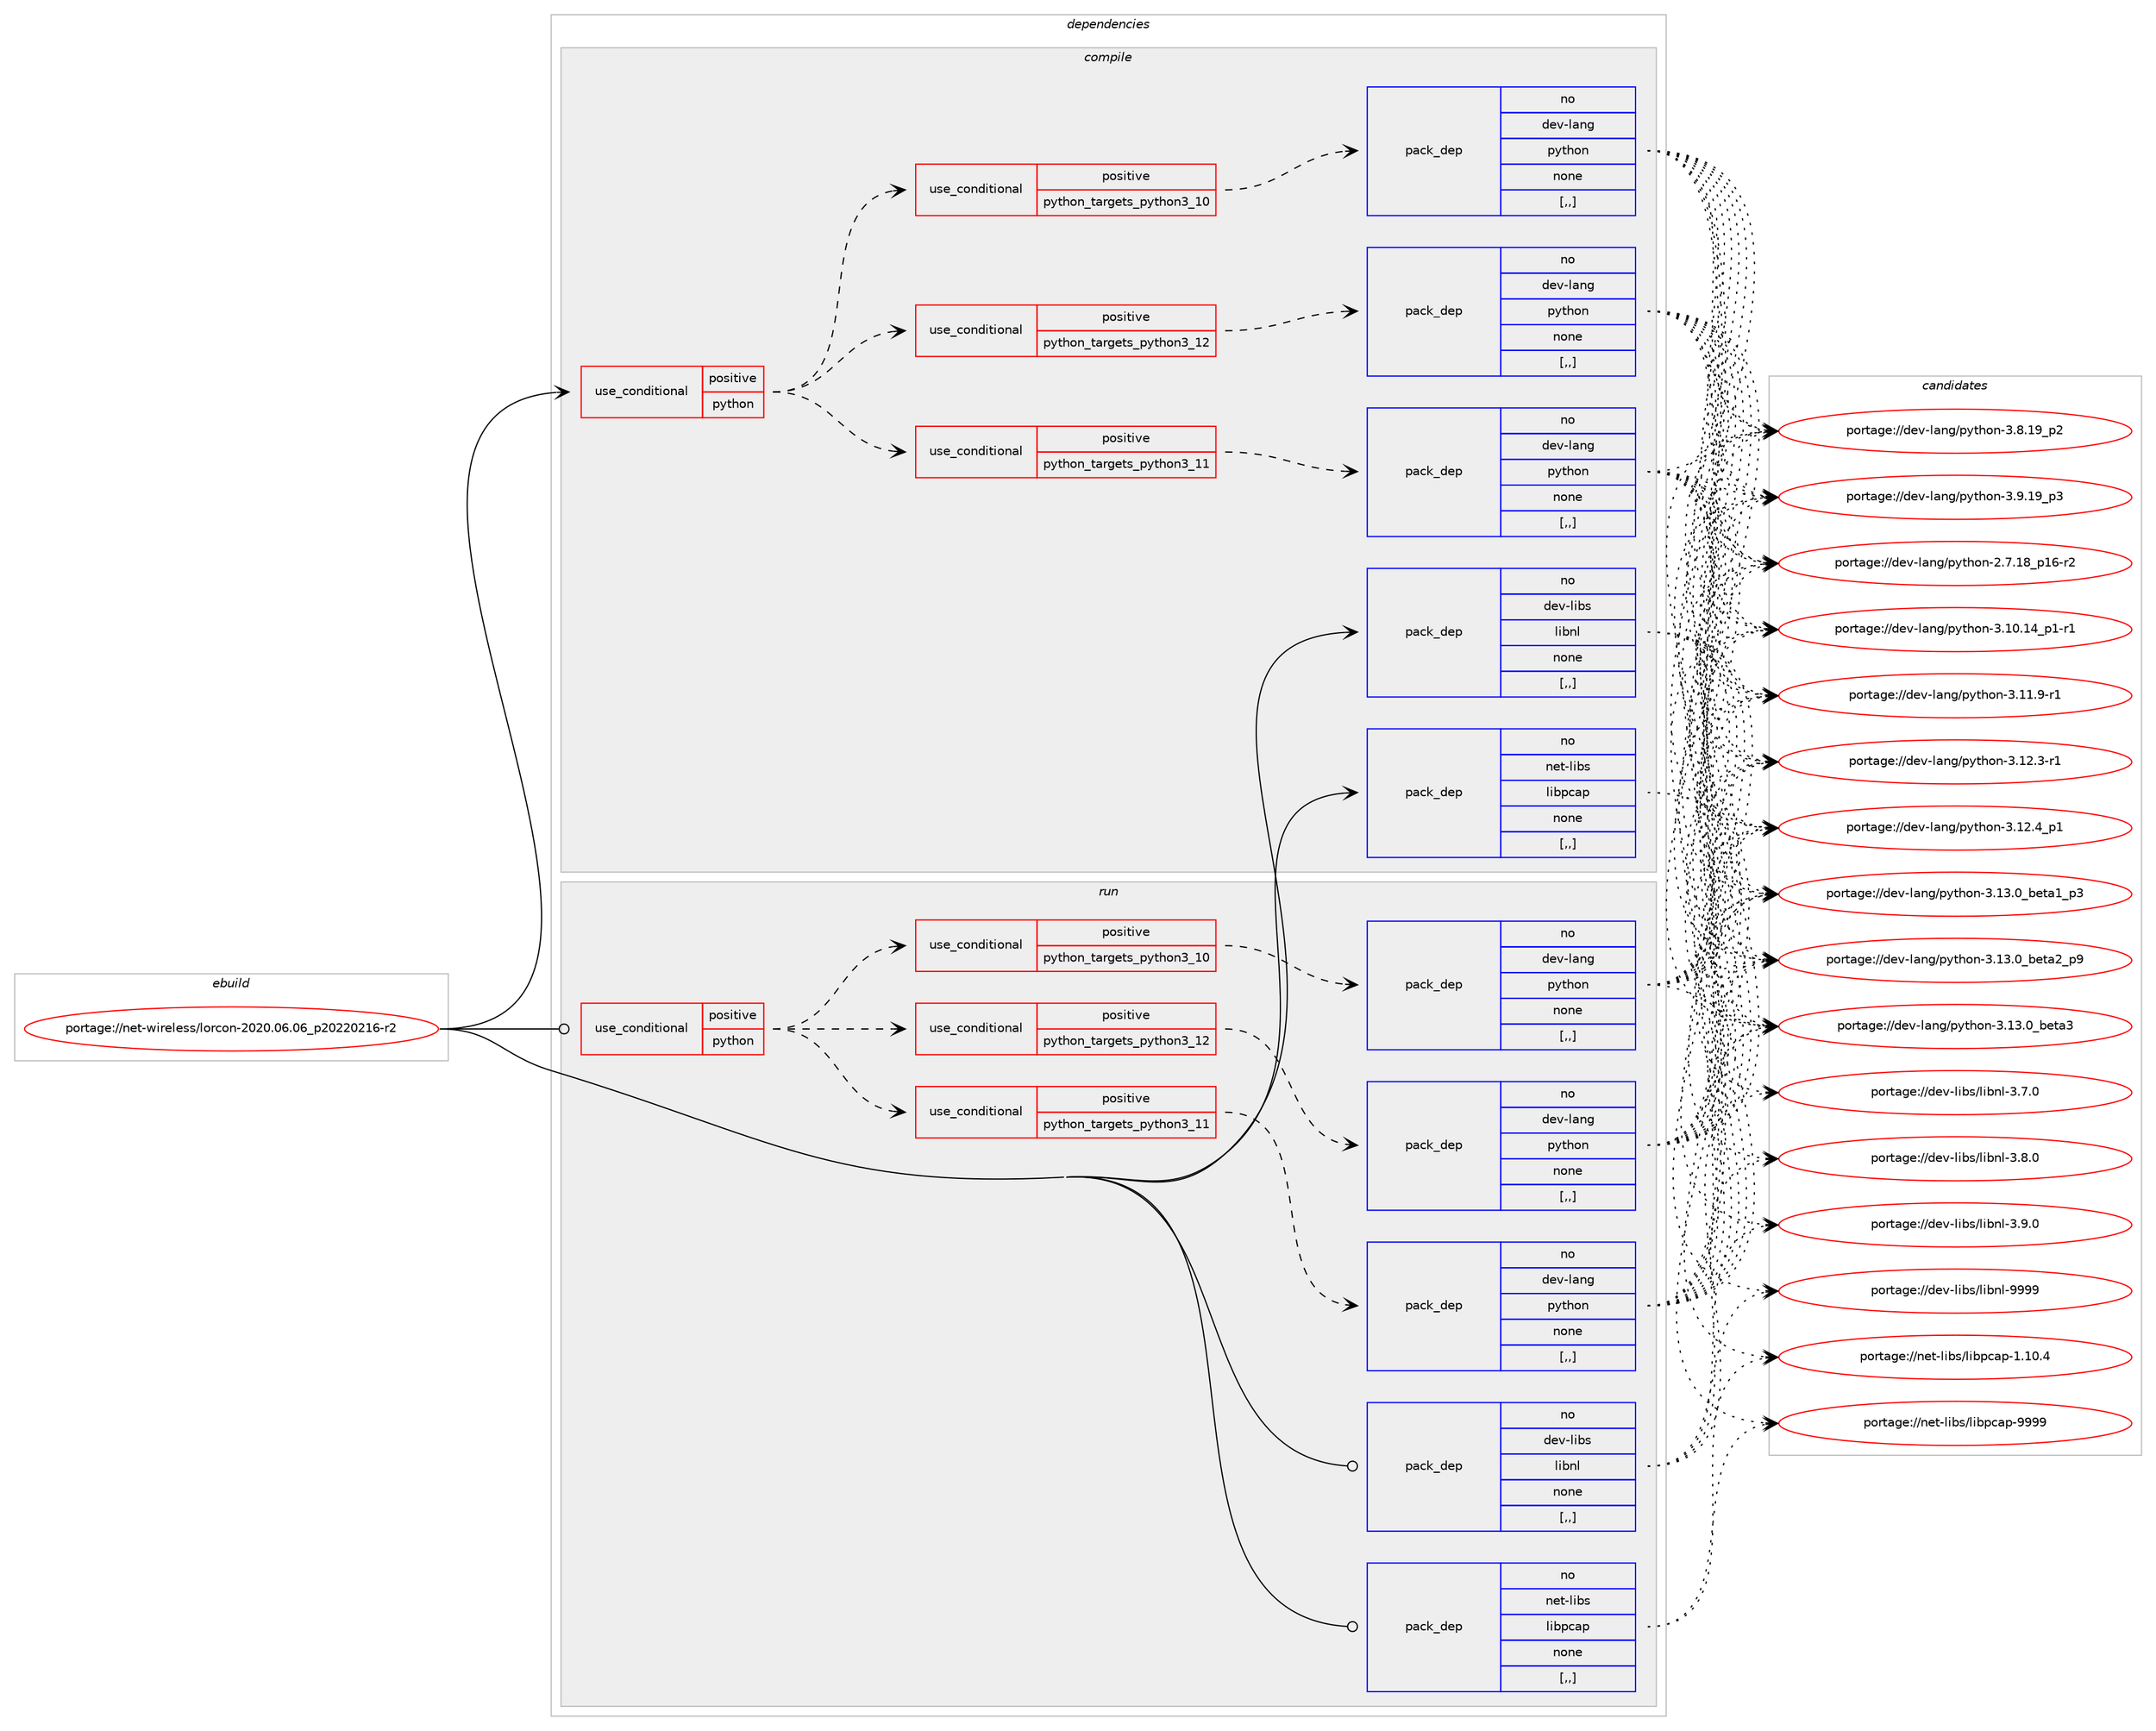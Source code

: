 digraph prolog {

# *************
# Graph options
# *************

newrank=true;
concentrate=true;
compound=true;
graph [rankdir=LR,fontname=Helvetica,fontsize=10,ranksep=1.5];#, ranksep=2.5, nodesep=0.2];
edge  [arrowhead=vee];
node  [fontname=Helvetica,fontsize=10];

# **********
# The ebuild
# **********

subgraph cluster_leftcol {
color=gray;
rank=same;
label=<<i>ebuild</i>>;
id [label="portage://net-wireless/lorcon-2020.06.06_p20220216-r2", color=red, width=4, href="../net-wireless/lorcon-2020.06.06_p20220216-r2.svg"];
}

# ****************
# The dependencies
# ****************

subgraph cluster_midcol {
color=gray;
label=<<i>dependencies</i>>;
subgraph cluster_compile {
fillcolor="#eeeeee";
style=filled;
label=<<i>compile</i>>;
subgraph cond100876 {
dependency380967 [label=<<TABLE BORDER="0" CELLBORDER="1" CELLSPACING="0" CELLPADDING="4"><TR><TD ROWSPAN="3" CELLPADDING="10">use_conditional</TD></TR><TR><TD>positive</TD></TR><TR><TD>python</TD></TR></TABLE>>, shape=none, color=red];
subgraph cond100877 {
dependency380968 [label=<<TABLE BORDER="0" CELLBORDER="1" CELLSPACING="0" CELLPADDING="4"><TR><TD ROWSPAN="3" CELLPADDING="10">use_conditional</TD></TR><TR><TD>positive</TD></TR><TR><TD>python_targets_python3_10</TD></TR></TABLE>>, shape=none, color=red];
subgraph pack277349 {
dependency380969 [label=<<TABLE BORDER="0" CELLBORDER="1" CELLSPACING="0" CELLPADDING="4" WIDTH="220"><TR><TD ROWSPAN="6" CELLPADDING="30">pack_dep</TD></TR><TR><TD WIDTH="110">no</TD></TR><TR><TD>dev-lang</TD></TR><TR><TD>python</TD></TR><TR><TD>none</TD></TR><TR><TD>[,,]</TD></TR></TABLE>>, shape=none, color=blue];
}
dependency380968:e -> dependency380969:w [weight=20,style="dashed",arrowhead="vee"];
}
dependency380967:e -> dependency380968:w [weight=20,style="dashed",arrowhead="vee"];
subgraph cond100878 {
dependency380970 [label=<<TABLE BORDER="0" CELLBORDER="1" CELLSPACING="0" CELLPADDING="4"><TR><TD ROWSPAN="3" CELLPADDING="10">use_conditional</TD></TR><TR><TD>positive</TD></TR><TR><TD>python_targets_python3_11</TD></TR></TABLE>>, shape=none, color=red];
subgraph pack277350 {
dependency380971 [label=<<TABLE BORDER="0" CELLBORDER="1" CELLSPACING="0" CELLPADDING="4" WIDTH="220"><TR><TD ROWSPAN="6" CELLPADDING="30">pack_dep</TD></TR><TR><TD WIDTH="110">no</TD></TR><TR><TD>dev-lang</TD></TR><TR><TD>python</TD></TR><TR><TD>none</TD></TR><TR><TD>[,,]</TD></TR></TABLE>>, shape=none, color=blue];
}
dependency380970:e -> dependency380971:w [weight=20,style="dashed",arrowhead="vee"];
}
dependency380967:e -> dependency380970:w [weight=20,style="dashed",arrowhead="vee"];
subgraph cond100879 {
dependency380972 [label=<<TABLE BORDER="0" CELLBORDER="1" CELLSPACING="0" CELLPADDING="4"><TR><TD ROWSPAN="3" CELLPADDING="10">use_conditional</TD></TR><TR><TD>positive</TD></TR><TR><TD>python_targets_python3_12</TD></TR></TABLE>>, shape=none, color=red];
subgraph pack277351 {
dependency380973 [label=<<TABLE BORDER="0" CELLBORDER="1" CELLSPACING="0" CELLPADDING="4" WIDTH="220"><TR><TD ROWSPAN="6" CELLPADDING="30">pack_dep</TD></TR><TR><TD WIDTH="110">no</TD></TR><TR><TD>dev-lang</TD></TR><TR><TD>python</TD></TR><TR><TD>none</TD></TR><TR><TD>[,,]</TD></TR></TABLE>>, shape=none, color=blue];
}
dependency380972:e -> dependency380973:w [weight=20,style="dashed",arrowhead="vee"];
}
dependency380967:e -> dependency380972:w [weight=20,style="dashed",arrowhead="vee"];
}
id:e -> dependency380967:w [weight=20,style="solid",arrowhead="vee"];
subgraph pack277352 {
dependency380974 [label=<<TABLE BORDER="0" CELLBORDER="1" CELLSPACING="0" CELLPADDING="4" WIDTH="220"><TR><TD ROWSPAN="6" CELLPADDING="30">pack_dep</TD></TR><TR><TD WIDTH="110">no</TD></TR><TR><TD>dev-libs</TD></TR><TR><TD>libnl</TD></TR><TR><TD>none</TD></TR><TR><TD>[,,]</TD></TR></TABLE>>, shape=none, color=blue];
}
id:e -> dependency380974:w [weight=20,style="solid",arrowhead="vee"];
subgraph pack277353 {
dependency380975 [label=<<TABLE BORDER="0" CELLBORDER="1" CELLSPACING="0" CELLPADDING="4" WIDTH="220"><TR><TD ROWSPAN="6" CELLPADDING="30">pack_dep</TD></TR><TR><TD WIDTH="110">no</TD></TR><TR><TD>net-libs</TD></TR><TR><TD>libpcap</TD></TR><TR><TD>none</TD></TR><TR><TD>[,,]</TD></TR></TABLE>>, shape=none, color=blue];
}
id:e -> dependency380975:w [weight=20,style="solid",arrowhead="vee"];
}
subgraph cluster_compileandrun {
fillcolor="#eeeeee";
style=filled;
label=<<i>compile and run</i>>;
}
subgraph cluster_run {
fillcolor="#eeeeee";
style=filled;
label=<<i>run</i>>;
subgraph cond100880 {
dependency380976 [label=<<TABLE BORDER="0" CELLBORDER="1" CELLSPACING="0" CELLPADDING="4"><TR><TD ROWSPAN="3" CELLPADDING="10">use_conditional</TD></TR><TR><TD>positive</TD></TR><TR><TD>python</TD></TR></TABLE>>, shape=none, color=red];
subgraph cond100881 {
dependency380977 [label=<<TABLE BORDER="0" CELLBORDER="1" CELLSPACING="0" CELLPADDING="4"><TR><TD ROWSPAN="3" CELLPADDING="10">use_conditional</TD></TR><TR><TD>positive</TD></TR><TR><TD>python_targets_python3_10</TD></TR></TABLE>>, shape=none, color=red];
subgraph pack277354 {
dependency380978 [label=<<TABLE BORDER="0" CELLBORDER="1" CELLSPACING="0" CELLPADDING="4" WIDTH="220"><TR><TD ROWSPAN="6" CELLPADDING="30">pack_dep</TD></TR><TR><TD WIDTH="110">no</TD></TR><TR><TD>dev-lang</TD></TR><TR><TD>python</TD></TR><TR><TD>none</TD></TR><TR><TD>[,,]</TD></TR></TABLE>>, shape=none, color=blue];
}
dependency380977:e -> dependency380978:w [weight=20,style="dashed",arrowhead="vee"];
}
dependency380976:e -> dependency380977:w [weight=20,style="dashed",arrowhead="vee"];
subgraph cond100882 {
dependency380979 [label=<<TABLE BORDER="0" CELLBORDER="1" CELLSPACING="0" CELLPADDING="4"><TR><TD ROWSPAN="3" CELLPADDING="10">use_conditional</TD></TR><TR><TD>positive</TD></TR><TR><TD>python_targets_python3_11</TD></TR></TABLE>>, shape=none, color=red];
subgraph pack277355 {
dependency380980 [label=<<TABLE BORDER="0" CELLBORDER="1" CELLSPACING="0" CELLPADDING="4" WIDTH="220"><TR><TD ROWSPAN="6" CELLPADDING="30">pack_dep</TD></TR><TR><TD WIDTH="110">no</TD></TR><TR><TD>dev-lang</TD></TR><TR><TD>python</TD></TR><TR><TD>none</TD></TR><TR><TD>[,,]</TD></TR></TABLE>>, shape=none, color=blue];
}
dependency380979:e -> dependency380980:w [weight=20,style="dashed",arrowhead="vee"];
}
dependency380976:e -> dependency380979:w [weight=20,style="dashed",arrowhead="vee"];
subgraph cond100883 {
dependency380981 [label=<<TABLE BORDER="0" CELLBORDER="1" CELLSPACING="0" CELLPADDING="4"><TR><TD ROWSPAN="3" CELLPADDING="10">use_conditional</TD></TR><TR><TD>positive</TD></TR><TR><TD>python_targets_python3_12</TD></TR></TABLE>>, shape=none, color=red];
subgraph pack277356 {
dependency380982 [label=<<TABLE BORDER="0" CELLBORDER="1" CELLSPACING="0" CELLPADDING="4" WIDTH="220"><TR><TD ROWSPAN="6" CELLPADDING="30">pack_dep</TD></TR><TR><TD WIDTH="110">no</TD></TR><TR><TD>dev-lang</TD></TR><TR><TD>python</TD></TR><TR><TD>none</TD></TR><TR><TD>[,,]</TD></TR></TABLE>>, shape=none, color=blue];
}
dependency380981:e -> dependency380982:w [weight=20,style="dashed",arrowhead="vee"];
}
dependency380976:e -> dependency380981:w [weight=20,style="dashed",arrowhead="vee"];
}
id:e -> dependency380976:w [weight=20,style="solid",arrowhead="odot"];
subgraph pack277357 {
dependency380983 [label=<<TABLE BORDER="0" CELLBORDER="1" CELLSPACING="0" CELLPADDING="4" WIDTH="220"><TR><TD ROWSPAN="6" CELLPADDING="30">pack_dep</TD></TR><TR><TD WIDTH="110">no</TD></TR><TR><TD>dev-libs</TD></TR><TR><TD>libnl</TD></TR><TR><TD>none</TD></TR><TR><TD>[,,]</TD></TR></TABLE>>, shape=none, color=blue];
}
id:e -> dependency380983:w [weight=20,style="solid",arrowhead="odot"];
subgraph pack277358 {
dependency380984 [label=<<TABLE BORDER="0" CELLBORDER="1" CELLSPACING="0" CELLPADDING="4" WIDTH="220"><TR><TD ROWSPAN="6" CELLPADDING="30">pack_dep</TD></TR><TR><TD WIDTH="110">no</TD></TR><TR><TD>net-libs</TD></TR><TR><TD>libpcap</TD></TR><TR><TD>none</TD></TR><TR><TD>[,,]</TD></TR></TABLE>>, shape=none, color=blue];
}
id:e -> dependency380984:w [weight=20,style="solid",arrowhead="odot"];
}
}

# **************
# The candidates
# **************

subgraph cluster_choices {
rank=same;
color=gray;
label=<<i>candidates</i>>;

subgraph choice277349 {
color=black;
nodesep=1;
choice100101118451089711010347112121116104111110455046554649569511249544511450 [label="portage://dev-lang/python-2.7.18_p16-r2", color=red, width=4,href="../dev-lang/python-2.7.18_p16-r2.svg"];
choice100101118451089711010347112121116104111110455146494846495295112494511449 [label="portage://dev-lang/python-3.10.14_p1-r1", color=red, width=4,href="../dev-lang/python-3.10.14_p1-r1.svg"];
choice100101118451089711010347112121116104111110455146494946574511449 [label="portage://dev-lang/python-3.11.9-r1", color=red, width=4,href="../dev-lang/python-3.11.9-r1.svg"];
choice100101118451089711010347112121116104111110455146495046514511449 [label="portage://dev-lang/python-3.12.3-r1", color=red, width=4,href="../dev-lang/python-3.12.3-r1.svg"];
choice100101118451089711010347112121116104111110455146495046529511249 [label="portage://dev-lang/python-3.12.4_p1", color=red, width=4,href="../dev-lang/python-3.12.4_p1.svg"];
choice10010111845108971101034711212111610411111045514649514648959810111697499511251 [label="portage://dev-lang/python-3.13.0_beta1_p3", color=red, width=4,href="../dev-lang/python-3.13.0_beta1_p3.svg"];
choice10010111845108971101034711212111610411111045514649514648959810111697509511257 [label="portage://dev-lang/python-3.13.0_beta2_p9", color=red, width=4,href="../dev-lang/python-3.13.0_beta2_p9.svg"];
choice1001011184510897110103471121211161041111104551464951464895981011169751 [label="portage://dev-lang/python-3.13.0_beta3", color=red, width=4,href="../dev-lang/python-3.13.0_beta3.svg"];
choice100101118451089711010347112121116104111110455146564649579511250 [label="portage://dev-lang/python-3.8.19_p2", color=red, width=4,href="../dev-lang/python-3.8.19_p2.svg"];
choice100101118451089711010347112121116104111110455146574649579511251 [label="portage://dev-lang/python-3.9.19_p3", color=red, width=4,href="../dev-lang/python-3.9.19_p3.svg"];
dependency380969:e -> choice100101118451089711010347112121116104111110455046554649569511249544511450:w [style=dotted,weight="100"];
dependency380969:e -> choice100101118451089711010347112121116104111110455146494846495295112494511449:w [style=dotted,weight="100"];
dependency380969:e -> choice100101118451089711010347112121116104111110455146494946574511449:w [style=dotted,weight="100"];
dependency380969:e -> choice100101118451089711010347112121116104111110455146495046514511449:w [style=dotted,weight="100"];
dependency380969:e -> choice100101118451089711010347112121116104111110455146495046529511249:w [style=dotted,weight="100"];
dependency380969:e -> choice10010111845108971101034711212111610411111045514649514648959810111697499511251:w [style=dotted,weight="100"];
dependency380969:e -> choice10010111845108971101034711212111610411111045514649514648959810111697509511257:w [style=dotted,weight="100"];
dependency380969:e -> choice1001011184510897110103471121211161041111104551464951464895981011169751:w [style=dotted,weight="100"];
dependency380969:e -> choice100101118451089711010347112121116104111110455146564649579511250:w [style=dotted,weight="100"];
dependency380969:e -> choice100101118451089711010347112121116104111110455146574649579511251:w [style=dotted,weight="100"];
}
subgraph choice277350 {
color=black;
nodesep=1;
choice100101118451089711010347112121116104111110455046554649569511249544511450 [label="portage://dev-lang/python-2.7.18_p16-r2", color=red, width=4,href="../dev-lang/python-2.7.18_p16-r2.svg"];
choice100101118451089711010347112121116104111110455146494846495295112494511449 [label="portage://dev-lang/python-3.10.14_p1-r1", color=red, width=4,href="../dev-lang/python-3.10.14_p1-r1.svg"];
choice100101118451089711010347112121116104111110455146494946574511449 [label="portage://dev-lang/python-3.11.9-r1", color=red, width=4,href="../dev-lang/python-3.11.9-r1.svg"];
choice100101118451089711010347112121116104111110455146495046514511449 [label="portage://dev-lang/python-3.12.3-r1", color=red, width=4,href="../dev-lang/python-3.12.3-r1.svg"];
choice100101118451089711010347112121116104111110455146495046529511249 [label="portage://dev-lang/python-3.12.4_p1", color=red, width=4,href="../dev-lang/python-3.12.4_p1.svg"];
choice10010111845108971101034711212111610411111045514649514648959810111697499511251 [label="portage://dev-lang/python-3.13.0_beta1_p3", color=red, width=4,href="../dev-lang/python-3.13.0_beta1_p3.svg"];
choice10010111845108971101034711212111610411111045514649514648959810111697509511257 [label="portage://dev-lang/python-3.13.0_beta2_p9", color=red, width=4,href="../dev-lang/python-3.13.0_beta2_p9.svg"];
choice1001011184510897110103471121211161041111104551464951464895981011169751 [label="portage://dev-lang/python-3.13.0_beta3", color=red, width=4,href="../dev-lang/python-3.13.0_beta3.svg"];
choice100101118451089711010347112121116104111110455146564649579511250 [label="portage://dev-lang/python-3.8.19_p2", color=red, width=4,href="../dev-lang/python-3.8.19_p2.svg"];
choice100101118451089711010347112121116104111110455146574649579511251 [label="portage://dev-lang/python-3.9.19_p3", color=red, width=4,href="../dev-lang/python-3.9.19_p3.svg"];
dependency380971:e -> choice100101118451089711010347112121116104111110455046554649569511249544511450:w [style=dotted,weight="100"];
dependency380971:e -> choice100101118451089711010347112121116104111110455146494846495295112494511449:w [style=dotted,weight="100"];
dependency380971:e -> choice100101118451089711010347112121116104111110455146494946574511449:w [style=dotted,weight="100"];
dependency380971:e -> choice100101118451089711010347112121116104111110455146495046514511449:w [style=dotted,weight="100"];
dependency380971:e -> choice100101118451089711010347112121116104111110455146495046529511249:w [style=dotted,weight="100"];
dependency380971:e -> choice10010111845108971101034711212111610411111045514649514648959810111697499511251:w [style=dotted,weight="100"];
dependency380971:e -> choice10010111845108971101034711212111610411111045514649514648959810111697509511257:w [style=dotted,weight="100"];
dependency380971:e -> choice1001011184510897110103471121211161041111104551464951464895981011169751:w [style=dotted,weight="100"];
dependency380971:e -> choice100101118451089711010347112121116104111110455146564649579511250:w [style=dotted,weight="100"];
dependency380971:e -> choice100101118451089711010347112121116104111110455146574649579511251:w [style=dotted,weight="100"];
}
subgraph choice277351 {
color=black;
nodesep=1;
choice100101118451089711010347112121116104111110455046554649569511249544511450 [label="portage://dev-lang/python-2.7.18_p16-r2", color=red, width=4,href="../dev-lang/python-2.7.18_p16-r2.svg"];
choice100101118451089711010347112121116104111110455146494846495295112494511449 [label="portage://dev-lang/python-3.10.14_p1-r1", color=red, width=4,href="../dev-lang/python-3.10.14_p1-r1.svg"];
choice100101118451089711010347112121116104111110455146494946574511449 [label="portage://dev-lang/python-3.11.9-r1", color=red, width=4,href="../dev-lang/python-3.11.9-r1.svg"];
choice100101118451089711010347112121116104111110455146495046514511449 [label="portage://dev-lang/python-3.12.3-r1", color=red, width=4,href="../dev-lang/python-3.12.3-r1.svg"];
choice100101118451089711010347112121116104111110455146495046529511249 [label="portage://dev-lang/python-3.12.4_p1", color=red, width=4,href="../dev-lang/python-3.12.4_p1.svg"];
choice10010111845108971101034711212111610411111045514649514648959810111697499511251 [label="portage://dev-lang/python-3.13.0_beta1_p3", color=red, width=4,href="../dev-lang/python-3.13.0_beta1_p3.svg"];
choice10010111845108971101034711212111610411111045514649514648959810111697509511257 [label="portage://dev-lang/python-3.13.0_beta2_p9", color=red, width=4,href="../dev-lang/python-3.13.0_beta2_p9.svg"];
choice1001011184510897110103471121211161041111104551464951464895981011169751 [label="portage://dev-lang/python-3.13.0_beta3", color=red, width=4,href="../dev-lang/python-3.13.0_beta3.svg"];
choice100101118451089711010347112121116104111110455146564649579511250 [label="portage://dev-lang/python-3.8.19_p2", color=red, width=4,href="../dev-lang/python-3.8.19_p2.svg"];
choice100101118451089711010347112121116104111110455146574649579511251 [label="portage://dev-lang/python-3.9.19_p3", color=red, width=4,href="../dev-lang/python-3.9.19_p3.svg"];
dependency380973:e -> choice100101118451089711010347112121116104111110455046554649569511249544511450:w [style=dotted,weight="100"];
dependency380973:e -> choice100101118451089711010347112121116104111110455146494846495295112494511449:w [style=dotted,weight="100"];
dependency380973:e -> choice100101118451089711010347112121116104111110455146494946574511449:w [style=dotted,weight="100"];
dependency380973:e -> choice100101118451089711010347112121116104111110455146495046514511449:w [style=dotted,weight="100"];
dependency380973:e -> choice100101118451089711010347112121116104111110455146495046529511249:w [style=dotted,weight="100"];
dependency380973:e -> choice10010111845108971101034711212111610411111045514649514648959810111697499511251:w [style=dotted,weight="100"];
dependency380973:e -> choice10010111845108971101034711212111610411111045514649514648959810111697509511257:w [style=dotted,weight="100"];
dependency380973:e -> choice1001011184510897110103471121211161041111104551464951464895981011169751:w [style=dotted,weight="100"];
dependency380973:e -> choice100101118451089711010347112121116104111110455146564649579511250:w [style=dotted,weight="100"];
dependency380973:e -> choice100101118451089711010347112121116104111110455146574649579511251:w [style=dotted,weight="100"];
}
subgraph choice277352 {
color=black;
nodesep=1;
choice10010111845108105981154710810598110108455146554648 [label="portage://dev-libs/libnl-3.7.0", color=red, width=4,href="../dev-libs/libnl-3.7.0.svg"];
choice10010111845108105981154710810598110108455146564648 [label="portage://dev-libs/libnl-3.8.0", color=red, width=4,href="../dev-libs/libnl-3.8.0.svg"];
choice10010111845108105981154710810598110108455146574648 [label="portage://dev-libs/libnl-3.9.0", color=red, width=4,href="../dev-libs/libnl-3.9.0.svg"];
choice100101118451081059811547108105981101084557575757 [label="portage://dev-libs/libnl-9999", color=red, width=4,href="../dev-libs/libnl-9999.svg"];
dependency380974:e -> choice10010111845108105981154710810598110108455146554648:w [style=dotted,weight="100"];
dependency380974:e -> choice10010111845108105981154710810598110108455146564648:w [style=dotted,weight="100"];
dependency380974:e -> choice10010111845108105981154710810598110108455146574648:w [style=dotted,weight="100"];
dependency380974:e -> choice100101118451081059811547108105981101084557575757:w [style=dotted,weight="100"];
}
subgraph choice277353 {
color=black;
nodesep=1;
choice11010111645108105981154710810598112999711245494649484652 [label="portage://net-libs/libpcap-1.10.4", color=red, width=4,href="../net-libs/libpcap-1.10.4.svg"];
choice1101011164510810598115471081059811299971124557575757 [label="portage://net-libs/libpcap-9999", color=red, width=4,href="../net-libs/libpcap-9999.svg"];
dependency380975:e -> choice11010111645108105981154710810598112999711245494649484652:w [style=dotted,weight="100"];
dependency380975:e -> choice1101011164510810598115471081059811299971124557575757:w [style=dotted,weight="100"];
}
subgraph choice277354 {
color=black;
nodesep=1;
choice100101118451089711010347112121116104111110455046554649569511249544511450 [label="portage://dev-lang/python-2.7.18_p16-r2", color=red, width=4,href="../dev-lang/python-2.7.18_p16-r2.svg"];
choice100101118451089711010347112121116104111110455146494846495295112494511449 [label="portage://dev-lang/python-3.10.14_p1-r1", color=red, width=4,href="../dev-lang/python-3.10.14_p1-r1.svg"];
choice100101118451089711010347112121116104111110455146494946574511449 [label="portage://dev-lang/python-3.11.9-r1", color=red, width=4,href="../dev-lang/python-3.11.9-r1.svg"];
choice100101118451089711010347112121116104111110455146495046514511449 [label="portage://dev-lang/python-3.12.3-r1", color=red, width=4,href="../dev-lang/python-3.12.3-r1.svg"];
choice100101118451089711010347112121116104111110455146495046529511249 [label="portage://dev-lang/python-3.12.4_p1", color=red, width=4,href="../dev-lang/python-3.12.4_p1.svg"];
choice10010111845108971101034711212111610411111045514649514648959810111697499511251 [label="portage://dev-lang/python-3.13.0_beta1_p3", color=red, width=4,href="../dev-lang/python-3.13.0_beta1_p3.svg"];
choice10010111845108971101034711212111610411111045514649514648959810111697509511257 [label="portage://dev-lang/python-3.13.0_beta2_p9", color=red, width=4,href="../dev-lang/python-3.13.0_beta2_p9.svg"];
choice1001011184510897110103471121211161041111104551464951464895981011169751 [label="portage://dev-lang/python-3.13.0_beta3", color=red, width=4,href="../dev-lang/python-3.13.0_beta3.svg"];
choice100101118451089711010347112121116104111110455146564649579511250 [label="portage://dev-lang/python-3.8.19_p2", color=red, width=4,href="../dev-lang/python-3.8.19_p2.svg"];
choice100101118451089711010347112121116104111110455146574649579511251 [label="portage://dev-lang/python-3.9.19_p3", color=red, width=4,href="../dev-lang/python-3.9.19_p3.svg"];
dependency380978:e -> choice100101118451089711010347112121116104111110455046554649569511249544511450:w [style=dotted,weight="100"];
dependency380978:e -> choice100101118451089711010347112121116104111110455146494846495295112494511449:w [style=dotted,weight="100"];
dependency380978:e -> choice100101118451089711010347112121116104111110455146494946574511449:w [style=dotted,weight="100"];
dependency380978:e -> choice100101118451089711010347112121116104111110455146495046514511449:w [style=dotted,weight="100"];
dependency380978:e -> choice100101118451089711010347112121116104111110455146495046529511249:w [style=dotted,weight="100"];
dependency380978:e -> choice10010111845108971101034711212111610411111045514649514648959810111697499511251:w [style=dotted,weight="100"];
dependency380978:e -> choice10010111845108971101034711212111610411111045514649514648959810111697509511257:w [style=dotted,weight="100"];
dependency380978:e -> choice1001011184510897110103471121211161041111104551464951464895981011169751:w [style=dotted,weight="100"];
dependency380978:e -> choice100101118451089711010347112121116104111110455146564649579511250:w [style=dotted,weight="100"];
dependency380978:e -> choice100101118451089711010347112121116104111110455146574649579511251:w [style=dotted,weight="100"];
}
subgraph choice277355 {
color=black;
nodesep=1;
choice100101118451089711010347112121116104111110455046554649569511249544511450 [label="portage://dev-lang/python-2.7.18_p16-r2", color=red, width=4,href="../dev-lang/python-2.7.18_p16-r2.svg"];
choice100101118451089711010347112121116104111110455146494846495295112494511449 [label="portage://dev-lang/python-3.10.14_p1-r1", color=red, width=4,href="../dev-lang/python-3.10.14_p1-r1.svg"];
choice100101118451089711010347112121116104111110455146494946574511449 [label="portage://dev-lang/python-3.11.9-r1", color=red, width=4,href="../dev-lang/python-3.11.9-r1.svg"];
choice100101118451089711010347112121116104111110455146495046514511449 [label="portage://dev-lang/python-3.12.3-r1", color=red, width=4,href="../dev-lang/python-3.12.3-r1.svg"];
choice100101118451089711010347112121116104111110455146495046529511249 [label="portage://dev-lang/python-3.12.4_p1", color=red, width=4,href="../dev-lang/python-3.12.4_p1.svg"];
choice10010111845108971101034711212111610411111045514649514648959810111697499511251 [label="portage://dev-lang/python-3.13.0_beta1_p3", color=red, width=4,href="../dev-lang/python-3.13.0_beta1_p3.svg"];
choice10010111845108971101034711212111610411111045514649514648959810111697509511257 [label="portage://dev-lang/python-3.13.0_beta2_p9", color=red, width=4,href="../dev-lang/python-3.13.0_beta2_p9.svg"];
choice1001011184510897110103471121211161041111104551464951464895981011169751 [label="portage://dev-lang/python-3.13.0_beta3", color=red, width=4,href="../dev-lang/python-3.13.0_beta3.svg"];
choice100101118451089711010347112121116104111110455146564649579511250 [label="portage://dev-lang/python-3.8.19_p2", color=red, width=4,href="../dev-lang/python-3.8.19_p2.svg"];
choice100101118451089711010347112121116104111110455146574649579511251 [label="portage://dev-lang/python-3.9.19_p3", color=red, width=4,href="../dev-lang/python-3.9.19_p3.svg"];
dependency380980:e -> choice100101118451089711010347112121116104111110455046554649569511249544511450:w [style=dotted,weight="100"];
dependency380980:e -> choice100101118451089711010347112121116104111110455146494846495295112494511449:w [style=dotted,weight="100"];
dependency380980:e -> choice100101118451089711010347112121116104111110455146494946574511449:w [style=dotted,weight="100"];
dependency380980:e -> choice100101118451089711010347112121116104111110455146495046514511449:w [style=dotted,weight="100"];
dependency380980:e -> choice100101118451089711010347112121116104111110455146495046529511249:w [style=dotted,weight="100"];
dependency380980:e -> choice10010111845108971101034711212111610411111045514649514648959810111697499511251:w [style=dotted,weight="100"];
dependency380980:e -> choice10010111845108971101034711212111610411111045514649514648959810111697509511257:w [style=dotted,weight="100"];
dependency380980:e -> choice1001011184510897110103471121211161041111104551464951464895981011169751:w [style=dotted,weight="100"];
dependency380980:e -> choice100101118451089711010347112121116104111110455146564649579511250:w [style=dotted,weight="100"];
dependency380980:e -> choice100101118451089711010347112121116104111110455146574649579511251:w [style=dotted,weight="100"];
}
subgraph choice277356 {
color=black;
nodesep=1;
choice100101118451089711010347112121116104111110455046554649569511249544511450 [label="portage://dev-lang/python-2.7.18_p16-r2", color=red, width=4,href="../dev-lang/python-2.7.18_p16-r2.svg"];
choice100101118451089711010347112121116104111110455146494846495295112494511449 [label="portage://dev-lang/python-3.10.14_p1-r1", color=red, width=4,href="../dev-lang/python-3.10.14_p1-r1.svg"];
choice100101118451089711010347112121116104111110455146494946574511449 [label="portage://dev-lang/python-3.11.9-r1", color=red, width=4,href="../dev-lang/python-3.11.9-r1.svg"];
choice100101118451089711010347112121116104111110455146495046514511449 [label="portage://dev-lang/python-3.12.3-r1", color=red, width=4,href="../dev-lang/python-3.12.3-r1.svg"];
choice100101118451089711010347112121116104111110455146495046529511249 [label="portage://dev-lang/python-3.12.4_p1", color=red, width=4,href="../dev-lang/python-3.12.4_p1.svg"];
choice10010111845108971101034711212111610411111045514649514648959810111697499511251 [label="portage://dev-lang/python-3.13.0_beta1_p3", color=red, width=4,href="../dev-lang/python-3.13.0_beta1_p3.svg"];
choice10010111845108971101034711212111610411111045514649514648959810111697509511257 [label="portage://dev-lang/python-3.13.0_beta2_p9", color=red, width=4,href="../dev-lang/python-3.13.0_beta2_p9.svg"];
choice1001011184510897110103471121211161041111104551464951464895981011169751 [label="portage://dev-lang/python-3.13.0_beta3", color=red, width=4,href="../dev-lang/python-3.13.0_beta3.svg"];
choice100101118451089711010347112121116104111110455146564649579511250 [label="portage://dev-lang/python-3.8.19_p2", color=red, width=4,href="../dev-lang/python-3.8.19_p2.svg"];
choice100101118451089711010347112121116104111110455146574649579511251 [label="portage://dev-lang/python-3.9.19_p3", color=red, width=4,href="../dev-lang/python-3.9.19_p3.svg"];
dependency380982:e -> choice100101118451089711010347112121116104111110455046554649569511249544511450:w [style=dotted,weight="100"];
dependency380982:e -> choice100101118451089711010347112121116104111110455146494846495295112494511449:w [style=dotted,weight="100"];
dependency380982:e -> choice100101118451089711010347112121116104111110455146494946574511449:w [style=dotted,weight="100"];
dependency380982:e -> choice100101118451089711010347112121116104111110455146495046514511449:w [style=dotted,weight="100"];
dependency380982:e -> choice100101118451089711010347112121116104111110455146495046529511249:w [style=dotted,weight="100"];
dependency380982:e -> choice10010111845108971101034711212111610411111045514649514648959810111697499511251:w [style=dotted,weight="100"];
dependency380982:e -> choice10010111845108971101034711212111610411111045514649514648959810111697509511257:w [style=dotted,weight="100"];
dependency380982:e -> choice1001011184510897110103471121211161041111104551464951464895981011169751:w [style=dotted,weight="100"];
dependency380982:e -> choice100101118451089711010347112121116104111110455146564649579511250:w [style=dotted,weight="100"];
dependency380982:e -> choice100101118451089711010347112121116104111110455146574649579511251:w [style=dotted,weight="100"];
}
subgraph choice277357 {
color=black;
nodesep=1;
choice10010111845108105981154710810598110108455146554648 [label="portage://dev-libs/libnl-3.7.0", color=red, width=4,href="../dev-libs/libnl-3.7.0.svg"];
choice10010111845108105981154710810598110108455146564648 [label="portage://dev-libs/libnl-3.8.0", color=red, width=4,href="../dev-libs/libnl-3.8.0.svg"];
choice10010111845108105981154710810598110108455146574648 [label="portage://dev-libs/libnl-3.9.0", color=red, width=4,href="../dev-libs/libnl-3.9.0.svg"];
choice100101118451081059811547108105981101084557575757 [label="portage://dev-libs/libnl-9999", color=red, width=4,href="../dev-libs/libnl-9999.svg"];
dependency380983:e -> choice10010111845108105981154710810598110108455146554648:w [style=dotted,weight="100"];
dependency380983:e -> choice10010111845108105981154710810598110108455146564648:w [style=dotted,weight="100"];
dependency380983:e -> choice10010111845108105981154710810598110108455146574648:w [style=dotted,weight="100"];
dependency380983:e -> choice100101118451081059811547108105981101084557575757:w [style=dotted,weight="100"];
}
subgraph choice277358 {
color=black;
nodesep=1;
choice11010111645108105981154710810598112999711245494649484652 [label="portage://net-libs/libpcap-1.10.4", color=red, width=4,href="../net-libs/libpcap-1.10.4.svg"];
choice1101011164510810598115471081059811299971124557575757 [label="portage://net-libs/libpcap-9999", color=red, width=4,href="../net-libs/libpcap-9999.svg"];
dependency380984:e -> choice11010111645108105981154710810598112999711245494649484652:w [style=dotted,weight="100"];
dependency380984:e -> choice1101011164510810598115471081059811299971124557575757:w [style=dotted,weight="100"];
}
}

}

